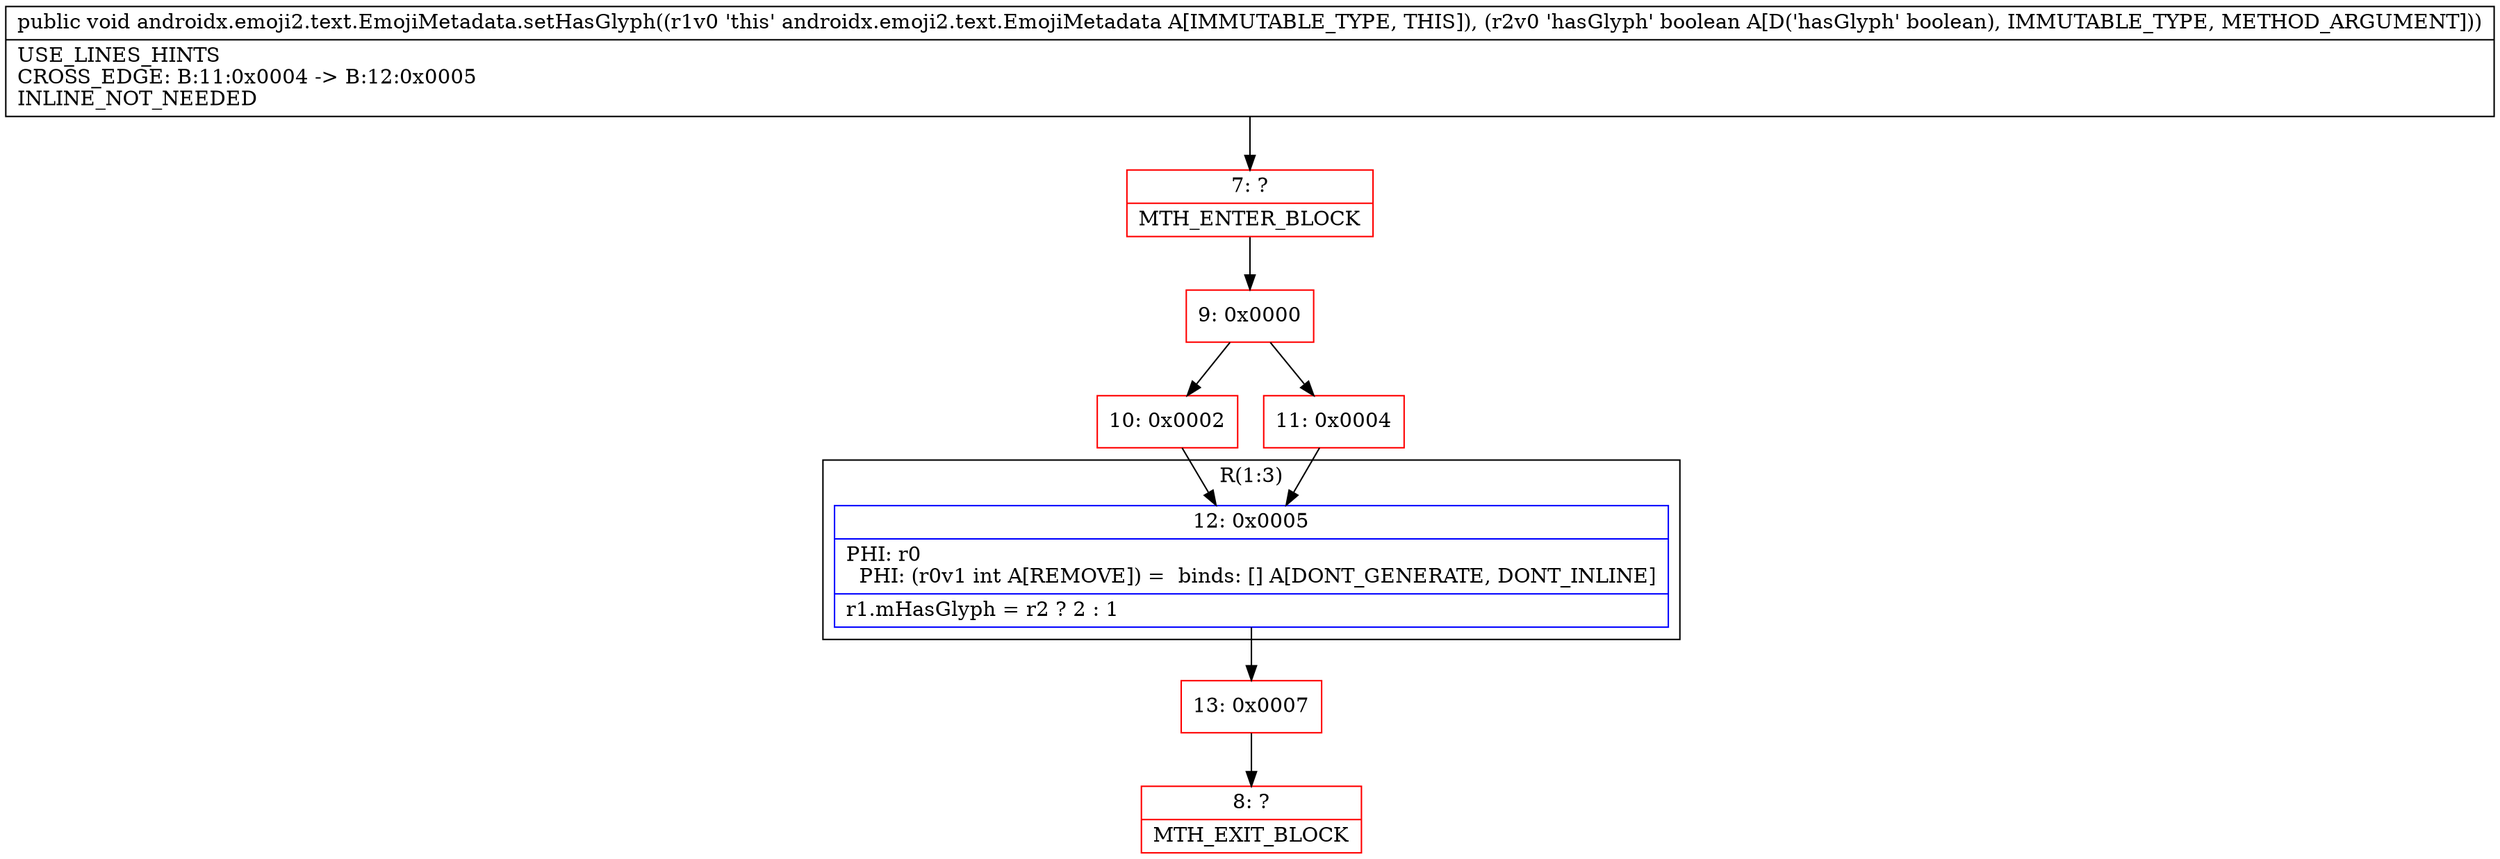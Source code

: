 digraph "CFG forandroidx.emoji2.text.EmojiMetadata.setHasGlyph(Z)V" {
subgraph cluster_Region_118434362 {
label = "R(1:3)";
node [shape=record,color=blue];
Node_12 [shape=record,label="{12\:\ 0x0005|PHI: r0 \l  PHI: (r0v1 int A[REMOVE]) =  binds: [] A[DONT_GENERATE, DONT_INLINE]\l|r1.mHasGlyph = r2 ? 2 : 1\l}"];
}
Node_7 [shape=record,color=red,label="{7\:\ ?|MTH_ENTER_BLOCK\l}"];
Node_9 [shape=record,color=red,label="{9\:\ 0x0000}"];
Node_10 [shape=record,color=red,label="{10\:\ 0x0002}"];
Node_13 [shape=record,color=red,label="{13\:\ 0x0007}"];
Node_8 [shape=record,color=red,label="{8\:\ ?|MTH_EXIT_BLOCK\l}"];
Node_11 [shape=record,color=red,label="{11\:\ 0x0004}"];
MethodNode[shape=record,label="{public void androidx.emoji2.text.EmojiMetadata.setHasGlyph((r1v0 'this' androidx.emoji2.text.EmojiMetadata A[IMMUTABLE_TYPE, THIS]), (r2v0 'hasGlyph' boolean A[D('hasGlyph' boolean), IMMUTABLE_TYPE, METHOD_ARGUMENT]))  | USE_LINES_HINTS\lCROSS_EDGE: B:11:0x0004 \-\> B:12:0x0005\lINLINE_NOT_NEEDED\l}"];
MethodNode -> Node_7;Node_12 -> Node_13;
Node_7 -> Node_9;
Node_9 -> Node_10;
Node_9 -> Node_11;
Node_10 -> Node_12;
Node_13 -> Node_8;
Node_11 -> Node_12;
}

